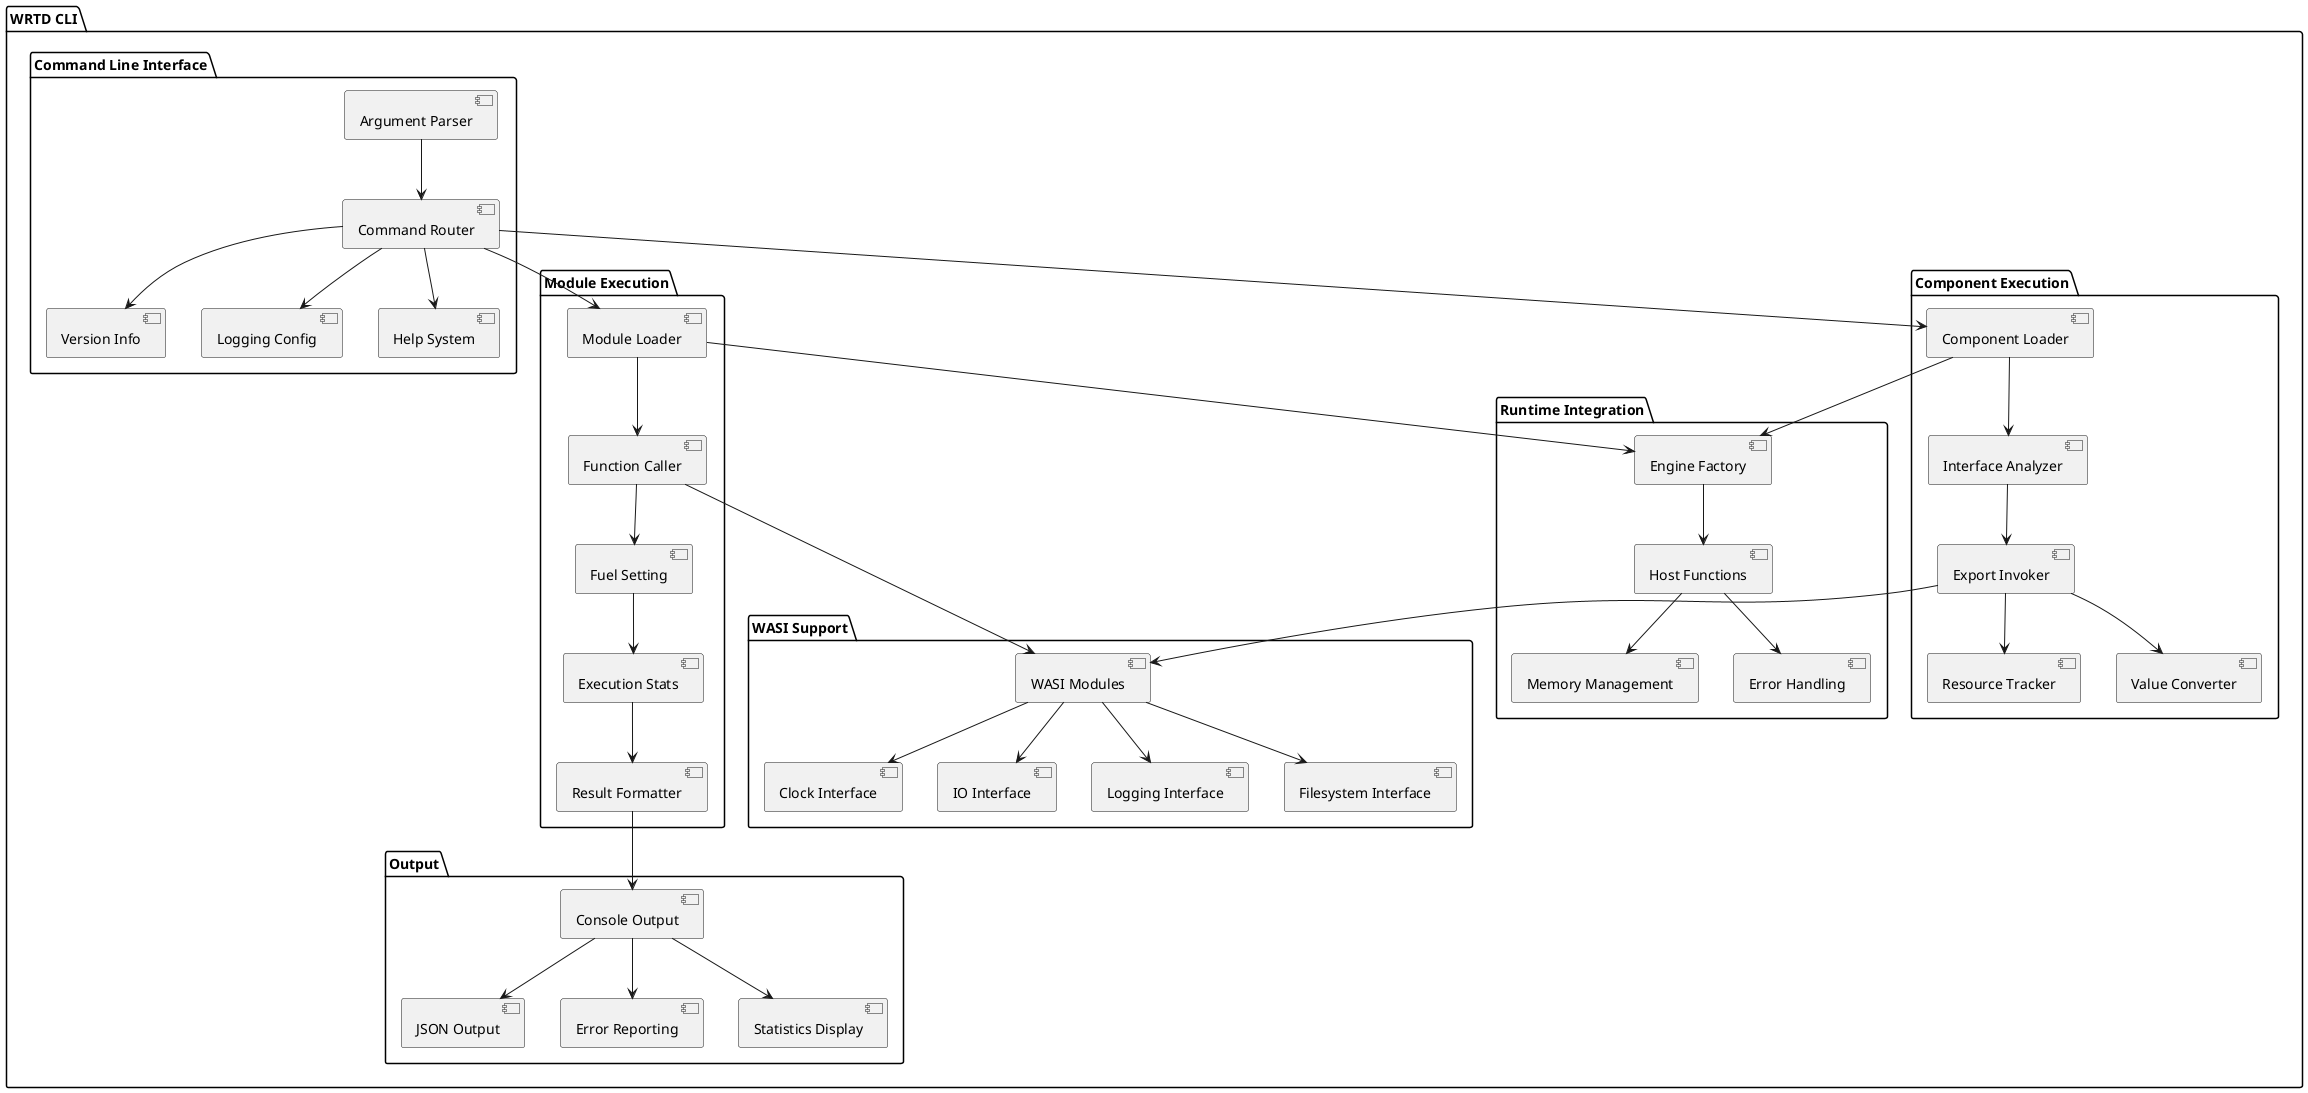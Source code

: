 @startuml

package "WRTD CLI" {
  package "Command Line Interface" {
    [Argument Parser] as ArgParser
    [Command Router] as CmdRouter
    [Help System] as Help
    [Version Info] as Version
    [Logging Config] as LogConfig
    
    ArgParser --> CmdRouter
    CmdRouter --> Help
    CmdRouter --> Version
    CmdRouter --> LogConfig
  }
  
  package "Module Execution" {
    [Module Loader] as ModLoader
    [Function Caller] as FuncCaller
    [Fuel Setting] as FuelSet
    [Execution Stats] as ExecStats
    [Result Formatter] as ResultFormat
    
    ModLoader --> FuncCaller
    FuncCaller --> FuelSet
    FuelSet --> ExecStats
    ExecStats --> ResultFormat
  }
  
  package "Component Execution" {
    [Component Loader] as CompLoader
    [Interface Analyzer] as InterfaceAnalyzer
    [Export Invoker] as ExportInvoker
    [Resource Tracker] as ResTracker
    [Value Converter] as ValueConv
    
    CompLoader --> InterfaceAnalyzer
    InterfaceAnalyzer --> ExportInvoker
    ExportInvoker --> ResTracker
    ExportInvoker --> ValueConv
  }
  
  package "WASI Support" {
    [WASI Modules] as WASIModules
    [Logging Interface] as LogInterface
    [Filesystem Interface] as FSInterface
    [Clock Interface] as ClockInterface
    [IO Interface] as IOInterface
    
    WASIModules --> LogInterface
    WASIModules --> FSInterface
    WASIModules --> ClockInterface
    WASIModules --> IOInterface
  }
  
  package "Runtime Integration" {
    [Engine Factory] as EngineFactory
    [Host Functions] as HostFuncs
    [Memory Management] as MemManage
    [Error Handling] as ErrorHandling
    
    EngineFactory --> HostFuncs
    HostFuncs --> MemManage
    HostFuncs --> ErrorHandling
  }
  
  package "Output" {
    [Console Output] as Console
    [JSON Output] as JSON
    [Error Reporting] as ErrorReport
    [Statistics Display] as StatsDisplay
    
    Console --> JSON
    Console --> ErrorReport
    Console --> StatsDisplay
  }
  
  CmdRouter --> ModLoader
  CmdRouter --> CompLoader
  ModLoader --> EngineFactory
  CompLoader --> EngineFactory
  FuncCaller --> WASIModules
  ExportInvoker --> WASIModules
  ResultFormat --> Console
}

@enduml 